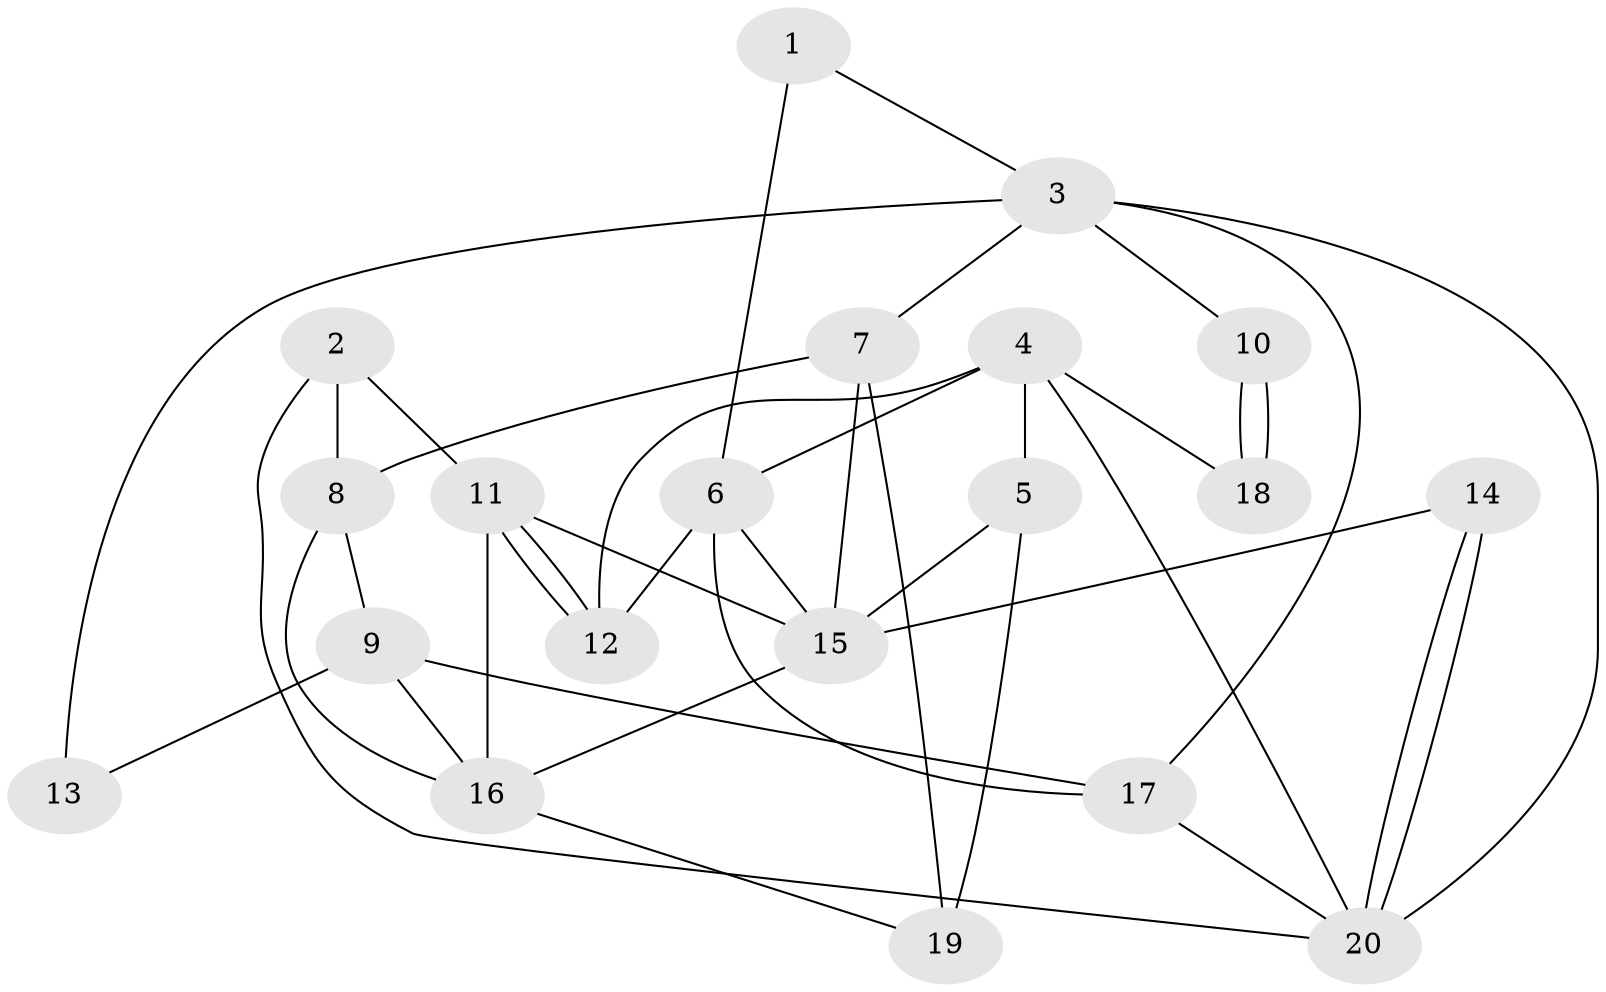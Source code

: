 // Generated by graph-tools (version 1.1) at 2025/46/02/15/25 05:46:28]
// undirected, 20 vertices, 40 edges
graph export_dot {
graph [start="1"]
  node [color=gray90,style=filled];
  1;
  2;
  3;
  4;
  5;
  6;
  7;
  8;
  9;
  10;
  11;
  12;
  13;
  14;
  15;
  16;
  17;
  18;
  19;
  20;
  1 -- 3;
  1 -- 6;
  2 -- 20;
  2 -- 11;
  2 -- 8;
  3 -- 17;
  3 -- 7;
  3 -- 10;
  3 -- 13;
  3 -- 20;
  4 -- 20;
  4 -- 6;
  4 -- 5;
  4 -- 12;
  4 -- 18;
  5 -- 15;
  5 -- 19;
  6 -- 12;
  6 -- 17;
  6 -- 15;
  7 -- 8;
  7 -- 15;
  7 -- 19;
  8 -- 16;
  8 -- 9;
  9 -- 16;
  9 -- 13;
  9 -- 17;
  10 -- 18;
  10 -- 18;
  11 -- 15;
  11 -- 12;
  11 -- 12;
  11 -- 16;
  14 -- 20;
  14 -- 20;
  14 -- 15;
  15 -- 16;
  16 -- 19;
  17 -- 20;
}
